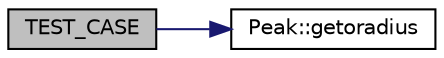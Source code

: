 digraph "TEST_CASE"
{
 // LATEX_PDF_SIZE
  edge [fontname="Helvetica",fontsize="10",labelfontname="Helvetica",labelfontsize="10"];
  node [fontname="Helvetica",fontsize="10",shape=record];
  rankdir="LR";
  Node1 [label="TEST_CASE",height=0.2,width=0.4,color="black", fillcolor="grey75", style="filled", fontcolor="black",tooltip=" "];
  Node1 -> Node2 [color="midnightblue",fontsize="10",style="solid",fontname="Helvetica"];
  Node2 [label="Peak::getoradius",height=0.2,width=0.4,color="black", fillcolor="white", style="filled",URL="$class_peak.html#a9d1d6e51b1fca61b6d3a60ab53d5e0d9",tooltip=" "];
}
